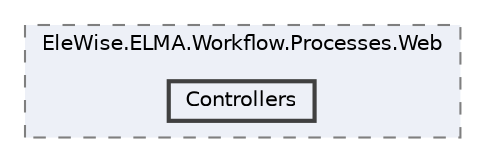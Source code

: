 digraph "Web/Modules/EleWise.ELMA.Workflow.Processes.Web/Controllers"
{
 // LATEX_PDF_SIZE
  bgcolor="transparent";
  edge [fontname=Helvetica,fontsize=10,labelfontname=Helvetica,labelfontsize=10];
  node [fontname=Helvetica,fontsize=10,shape=box,height=0.2,width=0.4];
  compound=true
  subgraph clusterdir_94ed7524891059556ee14621a8e7350e {
    graph [ bgcolor="#edf0f7", pencolor="grey50", label="EleWise.ELMA.Workflow.Processes.Web", fontname=Helvetica,fontsize=10 style="filled,dashed", URL="dir_94ed7524891059556ee14621a8e7350e.html",tooltip=""]
  dir_47508e0d48d281dc1ff07d07156d1f73 [label="Controllers", fillcolor="#edf0f7", color="grey25", style="filled,bold", URL="dir_47508e0d48d281dc1ff07d07156d1f73.html",tooltip=""];
  }
}
